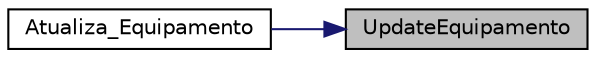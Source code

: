 digraph "UpdateEquipamento"
{
 // LATEX_PDF_SIZE
  edge [fontname="Helvetica",fontsize="10",labelfontname="Helvetica",labelfontsize="10"];
  node [fontname="Helvetica",fontsize="10",shape=record];
  rankdir="RL";
  Node1 [label="UpdateEquipamento",height=0.2,width=0.4,color="black", fillcolor="grey75", style="filled", fontcolor="black",tooltip=" "];
  Node1 -> Node2 [dir="back",color="midnightblue",fontsize="10",style="solid"];
  Node2 [label="Atualiza_Equipamento",height=0.2,width=0.4,color="black", fillcolor="white", style="filled",URL="$_interface_8h.html#aaa354c57bfc2baab00c9de9973c46c0c",tooltip=" "];
}
